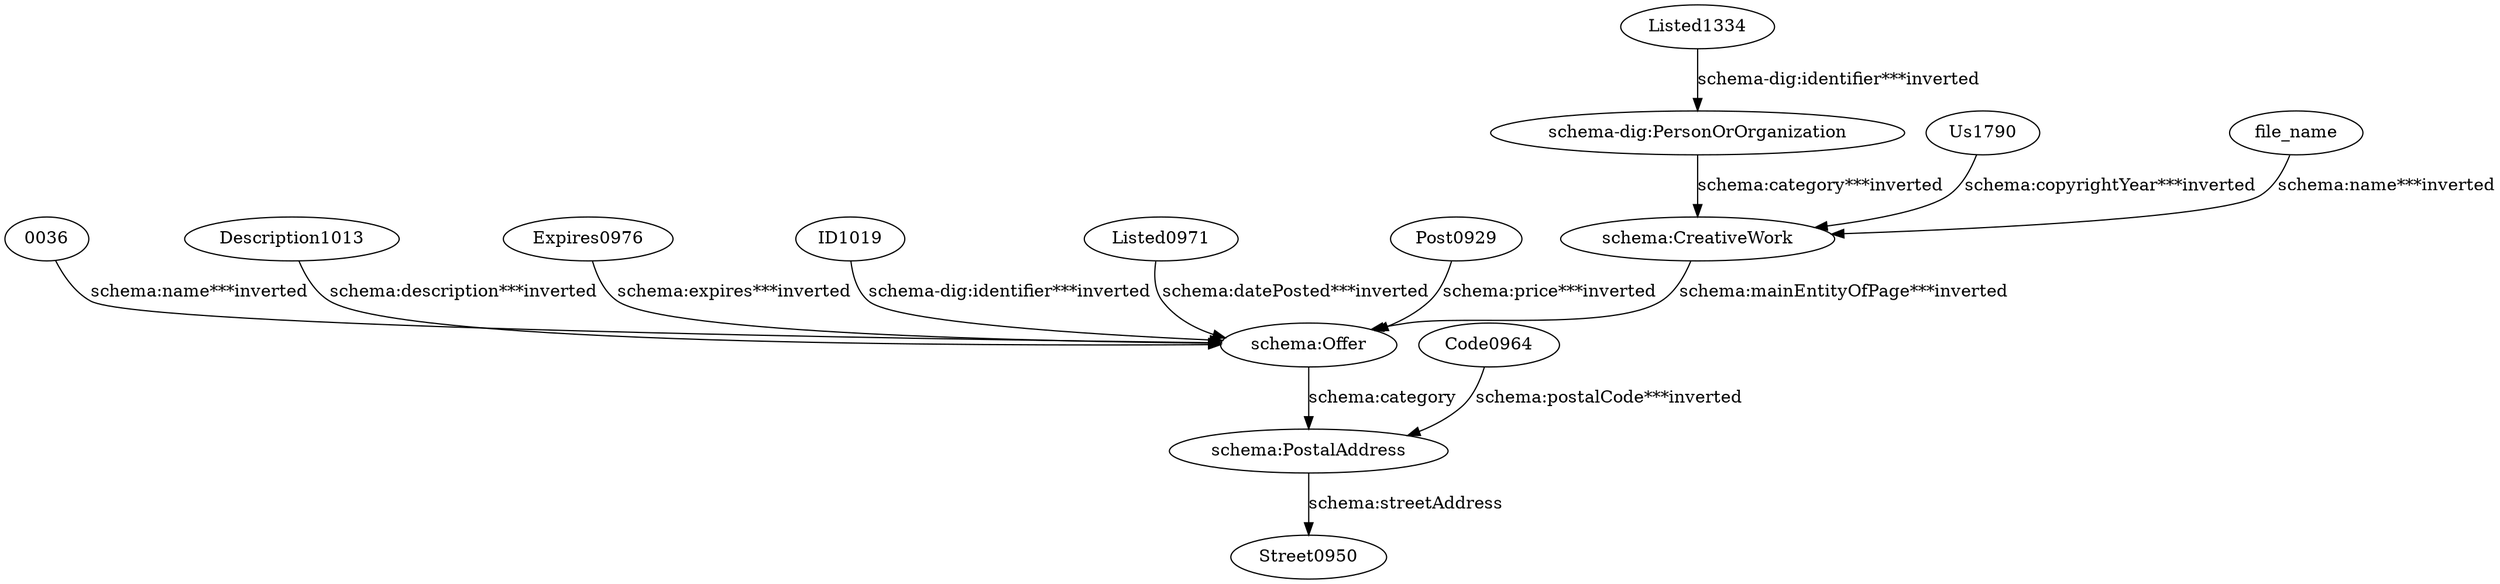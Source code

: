 digraph {
  "0036" [type=attribute_name,label="0036"]
  "schema:Offer1" [type=class_uri,label="schema:Offer"]
  Code0964 [type=attribute_name,label=Code0964]
  "schema:PostalAddress1" [type=class_uri,label="schema:PostalAddress"]
  Description1013 [type=attribute_name,label=Description1013]
  Expires0976 [type=attribute_name,label=Expires0976]
  ID1019 [type=attribute_name,label=ID1019]
  Listed0971 [type=attribute_name,label=Listed0971]
  Listed1334 [type=attribute_name,label=Listed1334]
  "schema-dig:PersonOrOrganization1" [type=class_uri,label="schema-dig:PersonOrOrganization"]
  Post0929 [type=attribute_name,label=Post0929]
  Us1790 [type=attribute_name,label=Us1790]
  "schema:CreativeWork1" [type=class_uri,label="schema:CreativeWork"]
  file_name [type=attribute_name,label=file_name]
  Street0950 [type=attribute_name,label=Street0950]
  "0036" -> "schema:Offer1" [type=st_property_uri,label="schema:name***inverted",weight=1]
  Code0964 -> "schema:PostalAddress1" [type=st_property_uri,label="schema:postalCode***inverted",weight=1]
  Description1013 -> "schema:Offer1" [type=st_property_uri,label="schema:description***inverted",weight=1]
  Expires0976 -> "schema:Offer1" [type=st_property_uri,label="schema:expires***inverted",weight=1]
  ID1019 -> "schema:Offer1" [type=st_property_uri,label="schema-dig:identifier***inverted",weight=1]
  Listed0971 -> "schema:Offer1" [type=st_property_uri,label="schema:datePosted***inverted",weight=1]
  Listed1334 -> "schema-dig:PersonOrOrganization1" [type=st_property_uri,label="schema-dig:identifier***inverted",weight=1]
  Post0929 -> "schema:Offer1" [type=st_property_uri,label="schema:price***inverted",weight=1]
  Us1790 -> "schema:CreativeWork1" [type=st_property_uri,label="schema:copyrightYear***inverted",weight=1]
  file_name -> "schema:CreativeWork1" [type=st_property_uri,label="schema:name***inverted",weight=1]
  "schema-dig:PersonOrOrganization1" -> "schema:CreativeWork1" [type=inherited,label="schema:category***inverted",weight=4]
  "schema:CreativeWork1" -> "schema:Offer1" [type=inherited,label="schema:mainEntityOfPage***inverted",weight=4]
  "schema:Offer1" -> "schema:PostalAddress1" [label="schema:category",type=inherited,weight=4]
  "schema:PostalAddress1" -> Street0950 [label="schema:streetAddress",type=st_property_uri]
}
